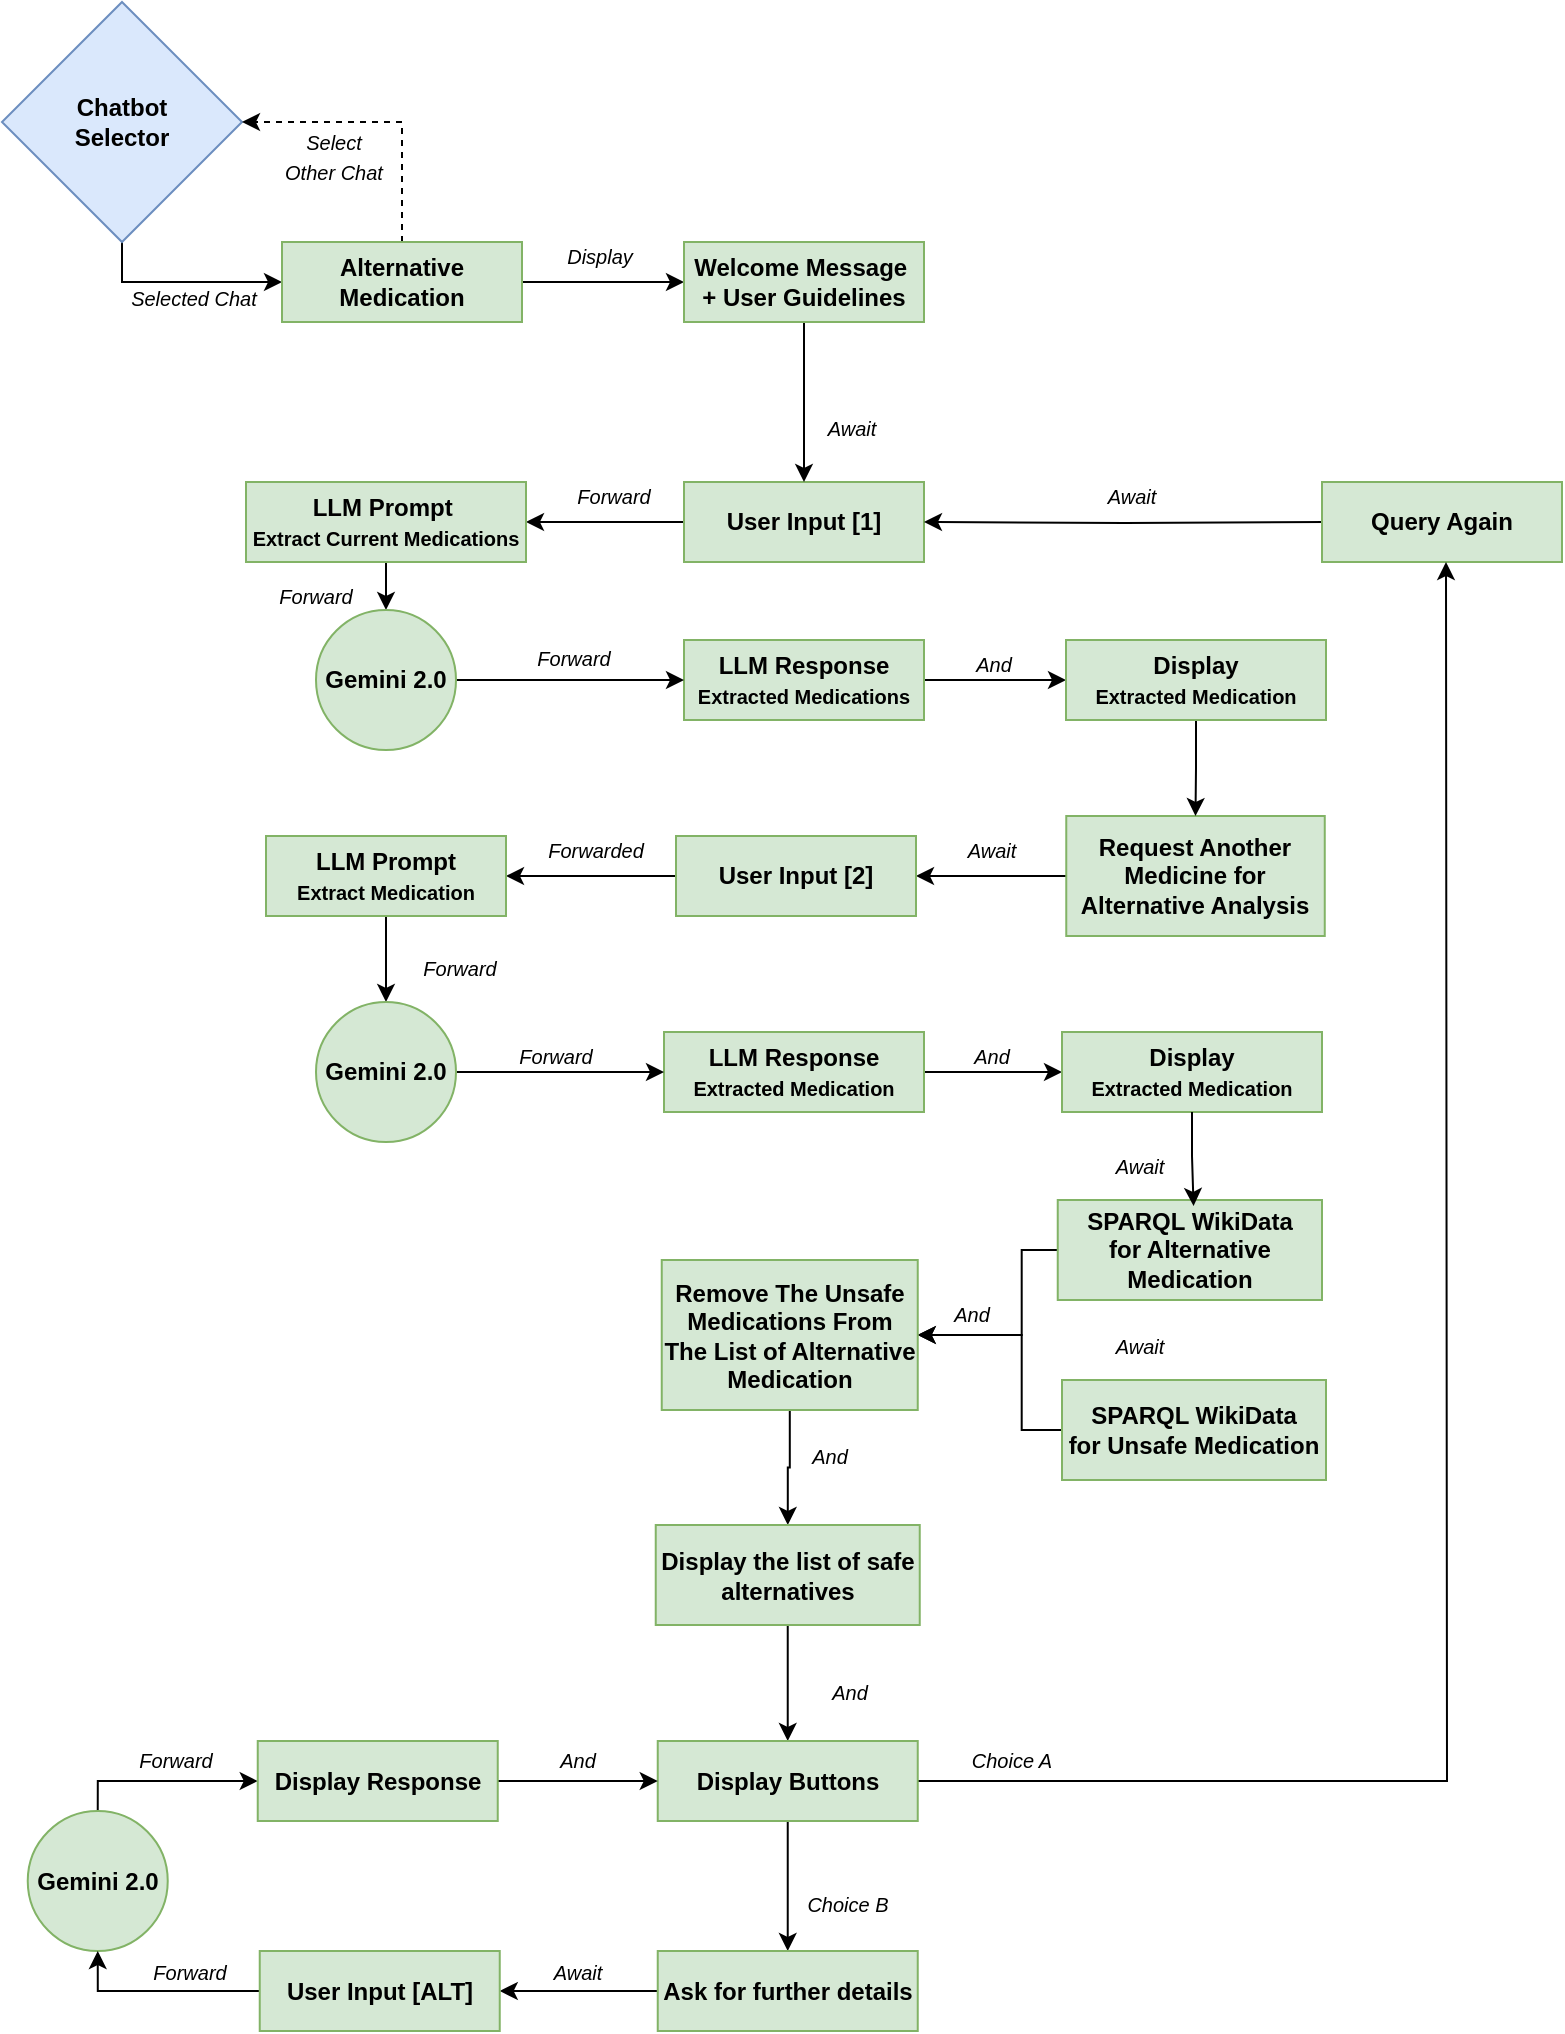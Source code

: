 <mxfile version="24.7.17">
  <diagram name="Page-1" id="FOhdSjyj7jWP819R6Fuj">
    <mxGraphModel dx="2206" dy="1135" grid="1" gridSize="10" guides="1" tooltips="1" connect="1" arrows="1" fold="1" page="1" pageScale="1" pageWidth="827" pageHeight="1169" math="0" shadow="0">
      <root>
        <mxCell id="0" />
        <mxCell id="1" parent="0" />
        <mxCell id="F-Iz_KFsOa6zQz1n_NZj-1" style="edgeStyle=orthogonalEdgeStyle;rounded=0;orthogonalLoop=1;jettySize=auto;html=1;entryX=0;entryY=0.5;entryDx=0;entryDy=0;" parent="1" source="F-Iz_KFsOa6zQz1n_NZj-2" target="F-Iz_KFsOa6zQz1n_NZj-5" edge="1">
          <mxGeometry relative="1" as="geometry">
            <Array as="points">
              <mxPoint x="90" y="160" />
            </Array>
          </mxGeometry>
        </mxCell>
        <mxCell id="F-Iz_KFsOa6zQz1n_NZj-2" value="&lt;b&gt;Chatbot&lt;br&gt;Selector&lt;/b&gt;" style="rhombus;whiteSpace=wrap;html=1;fillColor=#dae8fc;strokeColor=#6c8ebf;" parent="1" vertex="1">
          <mxGeometry x="30" y="20" width="120" height="120" as="geometry" />
        </mxCell>
        <mxCell id="F-Iz_KFsOa6zQz1n_NZj-3" style="edgeStyle=orthogonalEdgeStyle;rounded=0;orthogonalLoop=1;jettySize=auto;html=1;entryX=1;entryY=0.5;entryDx=0;entryDy=0;dashed=1;" parent="1" source="F-Iz_KFsOa6zQz1n_NZj-5" target="F-Iz_KFsOa6zQz1n_NZj-2" edge="1">
          <mxGeometry relative="1" as="geometry">
            <Array as="points">
              <mxPoint x="230" y="80" />
            </Array>
          </mxGeometry>
        </mxCell>
        <mxCell id="F-Iz_KFsOa6zQz1n_NZj-4" style="edgeStyle=orthogonalEdgeStyle;rounded=0;orthogonalLoop=1;jettySize=auto;html=1;entryX=0;entryY=0.5;entryDx=0;entryDy=0;" parent="1" source="F-Iz_KFsOa6zQz1n_NZj-5" target="F-Iz_KFsOa6zQz1n_NZj-25" edge="1">
          <mxGeometry relative="1" as="geometry" />
        </mxCell>
        <mxCell id="F-Iz_KFsOa6zQz1n_NZj-5" value="&lt;b&gt;Alternative&lt;br&gt;Medication&lt;/b&gt;" style="rounded=0;whiteSpace=wrap;html=1;fillColor=#d5e8d4;strokeColor=#82b366;" parent="1" vertex="1">
          <mxGeometry x="170" y="140" width="120" height="40" as="geometry" />
        </mxCell>
        <mxCell id="F-Iz_KFsOa6zQz1n_NZj-6" value="&lt;font style=&quot;font-size: 10px;&quot;&gt;&lt;i&gt;Selected Chat&lt;/i&gt;&lt;/font&gt;" style="text;html=1;strokeColor=none;fillColor=none;align=center;verticalAlign=middle;whiteSpace=wrap;rounded=0;" parent="1" vertex="1">
          <mxGeometry x="91" y="151" width="70" height="34" as="geometry" />
        </mxCell>
        <mxCell id="F-Iz_KFsOa6zQz1n_NZj-7" value="&lt;span style=&quot;font-size: 10px;&quot;&gt;&lt;i&gt;Select &lt;br&gt;Other Chat&lt;br&gt;&lt;/i&gt;&lt;/span&gt;" style="text;html=1;strokeColor=none;fillColor=none;align=center;verticalAlign=middle;whiteSpace=wrap;rounded=0;" parent="1" vertex="1">
          <mxGeometry x="161" y="80" width="70" height="34" as="geometry" />
        </mxCell>
        <mxCell id="F-Iz_KFsOa6zQz1n_NZj-10" style="edgeStyle=orthogonalEdgeStyle;rounded=0;orthogonalLoop=1;jettySize=auto;html=1;entryX=1;entryY=0.5;entryDx=0;entryDy=0;" parent="1" source="F-Iz_KFsOa6zQz1n_NZj-11" target="F-Iz_KFsOa6zQz1n_NZj-13" edge="1">
          <mxGeometry relative="1" as="geometry" />
        </mxCell>
        <mxCell id="F-Iz_KFsOa6zQz1n_NZj-11" value="&lt;b&gt;User Input [1]&lt;br&gt;&lt;/b&gt;" style="rounded=0;whiteSpace=wrap;html=1;fillColor=#d5e8d4;strokeColor=#82b366;" parent="1" vertex="1">
          <mxGeometry x="371" y="260" width="120" height="40" as="geometry" />
        </mxCell>
        <mxCell id="F-Iz_KFsOa6zQz1n_NZj-12" style="edgeStyle=orthogonalEdgeStyle;rounded=0;orthogonalLoop=1;jettySize=auto;html=1;entryX=0.5;entryY=0;entryDx=0;entryDy=0;" parent="1" source="F-Iz_KFsOa6zQz1n_NZj-13" target="F-Iz_KFsOa6zQz1n_NZj-21" edge="1">
          <mxGeometry relative="1" as="geometry" />
        </mxCell>
        <mxCell id="F-Iz_KFsOa6zQz1n_NZj-13" value="&lt;b&gt;LLM Prompt&amp;nbsp;&lt;br&gt;&lt;/b&gt;&lt;font style=&quot;font-size: 10px;&quot;&gt;&lt;b&gt;Extract Current Medications&lt;/b&gt;&lt;/font&gt;" style="rounded=0;whiteSpace=wrap;html=1;fillColor=#d5e8d4;strokeColor=#82b366;" parent="1" vertex="1">
          <mxGeometry x="152" y="260" width="140" height="40" as="geometry" />
        </mxCell>
        <mxCell id="bws19lJwvjCVZNWrCEmM-6" value="" style="edgeStyle=orthogonalEdgeStyle;rounded=0;orthogonalLoop=1;jettySize=auto;html=1;" edge="1" parent="1" source="F-Iz_KFsOa6zQz1n_NZj-15" target="bws19lJwvjCVZNWrCEmM-5">
          <mxGeometry relative="1" as="geometry" />
        </mxCell>
        <mxCell id="F-Iz_KFsOa6zQz1n_NZj-15" value="&lt;b style=&quot;&quot;&gt;LLM Response&lt;br&gt;&lt;font style=&quot;font-size: 10px;&quot;&gt;Extracted Medications&lt;/font&gt;&lt;br&gt;&lt;/b&gt;" style="rounded=0;whiteSpace=wrap;html=1;fillColor=#d5e8d4;strokeColor=#82b366;" parent="1" vertex="1">
          <mxGeometry x="371" y="339" width="120" height="40" as="geometry" />
        </mxCell>
        <mxCell id="F-Iz_KFsOa6zQz1n_NZj-17" value="&lt;i style=&quot;border-color: var(--border-color); font-size: 10px;&quot;&gt;Forward&lt;/i&gt;" style="text;html=1;strokeColor=none;fillColor=none;align=center;verticalAlign=middle;whiteSpace=wrap;rounded=0;" parent="1" vertex="1">
          <mxGeometry x="152" y="300" width="70" height="34" as="geometry" />
        </mxCell>
        <mxCell id="F-Iz_KFsOa6zQz1n_NZj-20" style="edgeStyle=orthogonalEdgeStyle;rounded=0;orthogonalLoop=1;jettySize=auto;html=1;entryX=0;entryY=0.5;entryDx=0;entryDy=0;" parent="1" source="F-Iz_KFsOa6zQz1n_NZj-21" target="F-Iz_KFsOa6zQz1n_NZj-15" edge="1">
          <mxGeometry relative="1" as="geometry" />
        </mxCell>
        <mxCell id="F-Iz_KFsOa6zQz1n_NZj-21" value="&lt;b&gt;Gemini 2.0&lt;/b&gt;" style="ellipse;whiteSpace=wrap;html=1;aspect=fixed;fillColor=#d5e8d4;strokeColor=#82b366;" parent="1" vertex="1">
          <mxGeometry x="187" y="324" width="70" height="70" as="geometry" />
        </mxCell>
        <mxCell id="F-Iz_KFsOa6zQz1n_NZj-23" value="&lt;i style=&quot;border-color: var(--border-color); font-size: 10px;&quot;&gt;Forward&lt;/i&gt;" style="text;html=1;strokeColor=none;fillColor=none;align=center;verticalAlign=middle;whiteSpace=wrap;rounded=0;" parent="1" vertex="1">
          <mxGeometry x="301" y="250" width="70" height="34" as="geometry" />
        </mxCell>
        <mxCell id="bws19lJwvjCVZNWrCEmM-2" style="edgeStyle=orthogonalEdgeStyle;rounded=0;orthogonalLoop=1;jettySize=auto;html=1;entryX=0.5;entryY=0;entryDx=0;entryDy=0;" edge="1" parent="1" source="F-Iz_KFsOa6zQz1n_NZj-25" target="F-Iz_KFsOa6zQz1n_NZj-11">
          <mxGeometry relative="1" as="geometry" />
        </mxCell>
        <mxCell id="F-Iz_KFsOa6zQz1n_NZj-25" value="&lt;b style=&quot;border-color: var(--border-color);&quot;&gt;Welcome Message&amp;nbsp;&lt;br style=&quot;border-color: var(--border-color);&quot;&gt;+ User Guidelines&lt;/b&gt;" style="rounded=0;whiteSpace=wrap;html=1;fillColor=#d5e8d4;strokeColor=#82b366;" parent="1" vertex="1">
          <mxGeometry x="371" y="140" width="120" height="40" as="geometry" />
        </mxCell>
        <mxCell id="F-Iz_KFsOa6zQz1n_NZj-26" value="&lt;span style=&quot;font-size: 10px;&quot;&gt;&lt;i&gt;Display&lt;/i&gt;&lt;/span&gt;" style="text;html=1;strokeColor=none;fillColor=none;align=center;verticalAlign=middle;whiteSpace=wrap;rounded=0;" parent="1" vertex="1">
          <mxGeometry x="294" y="130" width="70" height="34" as="geometry" />
        </mxCell>
        <mxCell id="F-Iz_KFsOa6zQz1n_NZj-27" value="&lt;i style=&quot;border-color: var(--border-color); font-size: 10px;&quot;&gt;Forward&lt;/i&gt;" style="text;html=1;strokeColor=none;fillColor=none;align=center;verticalAlign=middle;whiteSpace=wrap;rounded=0;" parent="1" vertex="1">
          <mxGeometry x="281" y="331" width="70" height="34" as="geometry" />
        </mxCell>
        <mxCell id="F-Iz_KFsOa6zQz1n_NZj-31" style="edgeStyle=orthogonalEdgeStyle;rounded=0;orthogonalLoop=1;jettySize=auto;html=1;entryX=1;entryY=0.5;entryDx=0;entryDy=0;" parent="1" source="F-Iz_KFsOa6zQz1n_NZj-32" target="F-Iz_KFsOa6zQz1n_NZj-34" edge="1">
          <mxGeometry relative="1" as="geometry" />
        </mxCell>
        <mxCell id="F-Iz_KFsOa6zQz1n_NZj-32" value="&lt;b&gt;&lt;font style=&quot;font-size: 12px;&quot;&gt;Request Another Medicine for Alternative Analysis&lt;/font&gt;&lt;br&gt;&lt;/b&gt;" style="rounded=0;whiteSpace=wrap;html=1;fillColor=#d5e8d4;strokeColor=#82b366;" parent="1" vertex="1">
          <mxGeometry x="562.13" y="427" width="129.25" height="60" as="geometry" />
        </mxCell>
        <mxCell id="bws19lJwvjCVZNWrCEmM-18" value="" style="edgeStyle=orthogonalEdgeStyle;rounded=0;orthogonalLoop=1;jettySize=auto;html=1;" edge="1" parent="1" source="F-Iz_KFsOa6zQz1n_NZj-34" target="F-Iz_KFsOa6zQz1n_NZj-36">
          <mxGeometry relative="1" as="geometry" />
        </mxCell>
        <mxCell id="F-Iz_KFsOa6zQz1n_NZj-34" value="&lt;b style=&quot;border-color: var(--border-color);&quot;&gt;User Input [2]&lt;/b&gt;&lt;b&gt;&lt;br&gt;&lt;/b&gt;" style="rounded=0;whiteSpace=wrap;html=1;fillColor=#d5e8d4;strokeColor=#82b366;" parent="1" vertex="1">
          <mxGeometry x="367" y="437" width="120" height="40" as="geometry" />
        </mxCell>
        <mxCell id="bws19lJwvjCVZNWrCEmM-19" value="" style="edgeStyle=orthogonalEdgeStyle;rounded=0;orthogonalLoop=1;jettySize=auto;html=1;" edge="1" parent="1" source="F-Iz_KFsOa6zQz1n_NZj-36" target="F-Iz_KFsOa6zQz1n_NZj-42">
          <mxGeometry relative="1" as="geometry" />
        </mxCell>
        <mxCell id="F-Iz_KFsOa6zQz1n_NZj-36" value="&lt;b&gt;LLM Prompt&lt;/b&gt;&lt;br&gt;&lt;font style=&quot;font-size: 10px;&quot;&gt;&lt;b&gt;Extract Medication&lt;/b&gt;&lt;/font&gt;" style="rounded=0;whiteSpace=wrap;html=1;fillColor=#d5e8d4;strokeColor=#82b366;" parent="1" vertex="1">
          <mxGeometry x="162" y="437" width="120" height="40" as="geometry" />
        </mxCell>
        <mxCell id="bws19lJwvjCVZNWrCEmM-22" value="" style="edgeStyle=orthogonalEdgeStyle;rounded=0;orthogonalLoop=1;jettySize=auto;html=1;" edge="1" parent="1" source="F-Iz_KFsOa6zQz1n_NZj-38" target="bws19lJwvjCVZNWrCEmM-21">
          <mxGeometry relative="1" as="geometry" />
        </mxCell>
        <mxCell id="F-Iz_KFsOa6zQz1n_NZj-38" value="&lt;b style=&quot;&quot;&gt;LLM Response&lt;br&gt;&lt;font style=&quot;font-size: 10px;&quot;&gt;Extracted Medication&lt;/font&gt;&lt;br&gt;&lt;/b&gt;" style="rounded=0;whiteSpace=wrap;html=1;fillColor=#d5e8d4;strokeColor=#82b366;" parent="1" vertex="1">
          <mxGeometry x="361" y="535" width="130" height="40" as="geometry" />
        </mxCell>
        <mxCell id="bws19lJwvjCVZNWrCEmM-14" value="" style="edgeStyle=orthogonalEdgeStyle;rounded=0;orthogonalLoop=1;jettySize=auto;html=1;" edge="1" parent="1" source="F-Iz_KFsOa6zQz1n_NZj-42" target="F-Iz_KFsOa6zQz1n_NZj-38">
          <mxGeometry relative="1" as="geometry" />
        </mxCell>
        <mxCell id="F-Iz_KFsOa6zQz1n_NZj-42" value="&lt;b&gt;Gemini 2.0&lt;/b&gt;" style="ellipse;whiteSpace=wrap;html=1;aspect=fixed;fillColor=#d5e8d4;strokeColor=#82b366;" parent="1" vertex="1">
          <mxGeometry x="187" y="520" width="70" height="70" as="geometry" />
        </mxCell>
        <mxCell id="bws19lJwvjCVZNWrCEmM-28" style="edgeStyle=orthogonalEdgeStyle;rounded=0;orthogonalLoop=1;jettySize=auto;html=1;entryX=1;entryY=0.5;entryDx=0;entryDy=0;" edge="1" parent="1" source="F-Iz_KFsOa6zQz1n_NZj-47" target="bws19lJwvjCVZNWrCEmM-27">
          <mxGeometry relative="1" as="geometry">
            <Array as="points">
              <mxPoint x="539.87" y="644" />
              <mxPoint x="539.87" y="687" />
            </Array>
          </mxGeometry>
        </mxCell>
        <mxCell id="F-Iz_KFsOa6zQz1n_NZj-47" value="&lt;b&gt;SPARQL WikiData&lt;br&gt;for Alternative Medication&lt;br&gt;&lt;/b&gt;" style="rounded=0;whiteSpace=wrap;html=1;fillColor=#d5e8d4;strokeColor=#82b366;" parent="1" vertex="1">
          <mxGeometry x="557.87" y="619" width="132.13" height="50" as="geometry" />
        </mxCell>
        <mxCell id="F-Iz_KFsOa6zQz1n_NZj-57" style="edgeStyle=orthogonalEdgeStyle;rounded=0;orthogonalLoop=1;jettySize=auto;html=1;entryX=1;entryY=0.5;entryDx=0;entryDy=0;" parent="1" target="F-Iz_KFsOa6zQz1n_NZj-11" edge="1">
          <mxGeometry relative="1" as="geometry">
            <mxPoint x="692" y="280" as="sourcePoint" />
          </mxGeometry>
        </mxCell>
        <mxCell id="F-Iz_KFsOa6zQz1n_NZj-58" value="&lt;b&gt;Query Again&lt;br&gt;&lt;/b&gt;" style="rounded=0;whiteSpace=wrap;html=1;fillColor=#d5e8d4;strokeColor=#82b366;" parent="1" vertex="1">
          <mxGeometry x="690" y="260" width="120" height="40" as="geometry" />
        </mxCell>
        <mxCell id="F-Iz_KFsOa6zQz1n_NZj-65" value="&lt;span style=&quot;font-size: 10px;&quot;&gt;&lt;i&gt;Await&lt;/i&gt;&lt;/span&gt;" style="text;html=1;strokeColor=none;fillColor=none;align=center;verticalAlign=middle;whiteSpace=wrap;rounded=0;" parent="1" vertex="1">
          <mxGeometry x="560" y="250" width="70" height="34" as="geometry" />
        </mxCell>
        <mxCell id="F-Iz_KFsOa6zQz1n_NZj-67" value="&lt;span style=&quot;font-size: 10px;&quot;&gt;&lt;i&gt;Await&lt;/i&gt;&lt;/span&gt;" style="text;html=1;strokeColor=none;fillColor=none;align=center;verticalAlign=middle;whiteSpace=wrap;rounded=0;" parent="1" vertex="1">
          <mxGeometry x="490" y="427" width="70" height="34" as="geometry" />
        </mxCell>
        <mxCell id="F-Iz_KFsOa6zQz1n_NZj-68" value="&lt;i style=&quot;border-color: var(--border-color); font-size: 10px;&quot;&gt;Forwarded&lt;/i&gt;" style="text;html=1;strokeColor=none;fillColor=none;align=center;verticalAlign=middle;whiteSpace=wrap;rounded=0;" parent="1" vertex="1">
          <mxGeometry x="292" y="427" width="70" height="34" as="geometry" />
        </mxCell>
        <mxCell id="F-Iz_KFsOa6zQz1n_NZj-69" value="&lt;i style=&quot;border-color: var(--border-color); font-size: 10px;&quot;&gt;Forward&lt;/i&gt;" style="text;html=1;strokeColor=none;fillColor=none;align=center;verticalAlign=middle;whiteSpace=wrap;rounded=0;" parent="1" vertex="1">
          <mxGeometry x="272" y="530" width="70" height="34" as="geometry" />
        </mxCell>
        <mxCell id="F-Iz_KFsOa6zQz1n_NZj-70" value="&lt;i style=&quot;border-color: var(--border-color); font-size: 10px;&quot;&gt;Await&lt;/i&gt;" style="text;html=1;strokeColor=none;fillColor=none;align=center;verticalAlign=middle;whiteSpace=wrap;rounded=0;" parent="1" vertex="1">
          <mxGeometry x="563.87" y="585" width="70" height="34" as="geometry" />
        </mxCell>
        <mxCell id="F-Iz_KFsOa6zQz1n_NZj-71" value="&lt;i style=&quot;border-color: var(--border-color); font-size: 10px;&quot;&gt;And&lt;/i&gt;" style="text;html=1;strokeColor=none;fillColor=none;align=center;verticalAlign=middle;whiteSpace=wrap;rounded=0;" parent="1" vertex="1">
          <mxGeometry x="490" y="530" width="70" height="34" as="geometry" />
        </mxCell>
        <mxCell id="bws19lJwvjCVZNWrCEmM-10" value="" style="edgeStyle=orthogonalEdgeStyle;rounded=0;orthogonalLoop=1;jettySize=auto;html=1;" edge="1" parent="1" source="bws19lJwvjCVZNWrCEmM-5" target="F-Iz_KFsOa6zQz1n_NZj-32">
          <mxGeometry relative="1" as="geometry" />
        </mxCell>
        <mxCell id="bws19lJwvjCVZNWrCEmM-5" value="&lt;b style=&quot;&quot;&gt;&lt;font style=&quot;&quot;&gt;Display&lt;/font&gt;&lt;/b&gt;&lt;div&gt;&lt;b style=&quot;&quot;&gt;&lt;font style=&quot;font-size: 10px;&quot;&gt;Extracted Medication&lt;/font&gt;&lt;br&gt;&lt;/b&gt;&lt;/div&gt;" style="rounded=0;whiteSpace=wrap;html=1;fillColor=#d5e8d4;strokeColor=#82b366;" vertex="1" parent="1">
          <mxGeometry x="562" y="339" width="130" height="40" as="geometry" />
        </mxCell>
        <mxCell id="bws19lJwvjCVZNWrCEmM-8" value="&lt;span style=&quot;font-size: 10px;&quot;&gt;&lt;i&gt;And&lt;/i&gt;&lt;/span&gt;" style="text;html=1;strokeColor=none;fillColor=none;align=center;verticalAlign=middle;whiteSpace=wrap;rounded=0;" vertex="1" parent="1">
          <mxGeometry x="491" y="334" width="70" height="34" as="geometry" />
        </mxCell>
        <mxCell id="bws19lJwvjCVZNWrCEmM-20" value="&lt;i style=&quot;border-color: var(--border-color); font-size: 10px;&quot;&gt;Forward&lt;/i&gt;" style="text;html=1;strokeColor=none;fillColor=none;align=center;verticalAlign=middle;whiteSpace=wrap;rounded=0;" vertex="1" parent="1">
          <mxGeometry x="224" y="486" width="70" height="34" as="geometry" />
        </mxCell>
        <mxCell id="bws19lJwvjCVZNWrCEmM-21" value="&lt;b style=&quot;&quot;&gt;&lt;font style=&quot;&quot;&gt;Display&lt;/font&gt;&lt;/b&gt;&lt;div&gt;&lt;b style=&quot;&quot;&gt;&lt;font style=&quot;font-size: 10px;&quot;&gt;Extracted Medication&lt;/font&gt;&lt;br&gt;&lt;/b&gt;&lt;/div&gt;" style="rounded=0;whiteSpace=wrap;html=1;fillColor=#d5e8d4;strokeColor=#82b366;" vertex="1" parent="1">
          <mxGeometry x="560" y="535" width="130" height="40" as="geometry" />
        </mxCell>
        <mxCell id="bws19lJwvjCVZNWrCEmM-29" style="edgeStyle=orthogonalEdgeStyle;rounded=0;orthogonalLoop=1;jettySize=auto;html=1;entryX=1;entryY=0.5;entryDx=0;entryDy=0;" edge="1" parent="1" source="bws19lJwvjCVZNWrCEmM-24" target="bws19lJwvjCVZNWrCEmM-27">
          <mxGeometry relative="1" as="geometry">
            <Array as="points">
              <mxPoint x="539.87" y="734" />
              <mxPoint x="539.87" y="687" />
            </Array>
          </mxGeometry>
        </mxCell>
        <mxCell id="bws19lJwvjCVZNWrCEmM-24" value="&lt;b&gt;SPARQL WikiData&lt;br&gt;for Unsafe Medication&lt;br&gt;&lt;/b&gt;" style="rounded=0;whiteSpace=wrap;html=1;fillColor=#d5e8d4;strokeColor=#82b366;" vertex="1" parent="1">
          <mxGeometry x="560" y="709" width="132" height="50" as="geometry" />
        </mxCell>
        <mxCell id="bws19lJwvjCVZNWrCEmM-25" value="&lt;i style=&quot;border-color: var(--border-color); font-size: 10px;&quot;&gt;Await&lt;/i&gt;" style="text;html=1;strokeColor=none;fillColor=none;align=center;verticalAlign=middle;whiteSpace=wrap;rounded=0;" vertex="1" parent="1">
          <mxGeometry x="563.87" y="675" width="70" height="34" as="geometry" />
        </mxCell>
        <mxCell id="bws19lJwvjCVZNWrCEmM-33" value="" style="edgeStyle=orthogonalEdgeStyle;rounded=0;orthogonalLoop=1;jettySize=auto;html=1;" edge="1" parent="1" source="bws19lJwvjCVZNWrCEmM-27" target="bws19lJwvjCVZNWrCEmM-32">
          <mxGeometry relative="1" as="geometry" />
        </mxCell>
        <mxCell id="bws19lJwvjCVZNWrCEmM-27" value="&lt;b&gt;Remove The Unsafe Medications From The List of Alternative Medication&lt;/b&gt;" style="rounded=0;whiteSpace=wrap;html=1;fillColor=#d5e8d4;strokeColor=#82b366;" vertex="1" parent="1">
          <mxGeometry x="359.87" y="649" width="128" height="75" as="geometry" />
        </mxCell>
        <mxCell id="bws19lJwvjCVZNWrCEmM-30" value="&lt;i style=&quot;border-color: var(--border-color); font-size: 10px;&quot;&gt;And&lt;/i&gt;" style="text;html=1;strokeColor=none;fillColor=none;align=center;verticalAlign=middle;whiteSpace=wrap;rounded=0;" vertex="1" parent="1">
          <mxGeometry x="479.87" y="659" width="70" height="34" as="geometry" />
        </mxCell>
        <mxCell id="bws19lJwvjCVZNWrCEmM-71" value="" style="edgeStyle=orthogonalEdgeStyle;rounded=0;orthogonalLoop=1;jettySize=auto;html=1;" edge="1" parent="1" source="bws19lJwvjCVZNWrCEmM-32" target="bws19lJwvjCVZNWrCEmM-40">
          <mxGeometry relative="1" as="geometry" />
        </mxCell>
        <mxCell id="bws19lJwvjCVZNWrCEmM-32" value="&lt;b&gt;Display the list of safe alternatives&lt;/b&gt;" style="rounded=0;whiteSpace=wrap;html=1;fillColor=#d5e8d4;strokeColor=#82b366;" vertex="1" parent="1">
          <mxGeometry x="356.87" y="781.5" width="132" height="50" as="geometry" />
        </mxCell>
        <mxCell id="bws19lJwvjCVZNWrCEmM-37" value="&lt;i style=&quot;border-color: var(--border-color); font-size: 10px;&quot;&gt;And&lt;/i&gt;" style="text;html=1;strokeColor=none;fillColor=none;align=center;verticalAlign=middle;whiteSpace=wrap;rounded=0;" vertex="1" parent="1">
          <mxGeometry x="418.87" y="847.5" width="70" height="34" as="geometry" />
        </mxCell>
        <mxCell id="bws19lJwvjCVZNWrCEmM-39" style="edgeStyle=orthogonalEdgeStyle;rounded=0;orthogonalLoop=1;jettySize=auto;html=1;entryX=0.5;entryY=0;entryDx=0;entryDy=0;" edge="1" parent="1" source="bws19lJwvjCVZNWrCEmM-40" target="bws19lJwvjCVZNWrCEmM-42">
          <mxGeometry relative="1" as="geometry" />
        </mxCell>
        <mxCell id="bws19lJwvjCVZNWrCEmM-79" style="edgeStyle=orthogonalEdgeStyle;rounded=0;orthogonalLoop=1;jettySize=auto;html=1;entryX=0.5;entryY=1;entryDx=0;entryDy=0;" edge="1" parent="1" source="bws19lJwvjCVZNWrCEmM-40">
          <mxGeometry relative="1" as="geometry">
            <mxPoint x="752" y="300" as="targetPoint" />
          </mxGeometry>
        </mxCell>
        <mxCell id="bws19lJwvjCVZNWrCEmM-40" value="&lt;b&gt;Display Buttons&lt;br&gt;&lt;/b&gt;" style="rounded=0;whiteSpace=wrap;html=1;fillColor=#d5e8d4;strokeColor=#82b366;direction=east;" vertex="1" parent="1">
          <mxGeometry x="357.87" y="889.5" width="130" height="40" as="geometry" />
        </mxCell>
        <mxCell id="bws19lJwvjCVZNWrCEmM-41" style="edgeStyle=orthogonalEdgeStyle;rounded=0;orthogonalLoop=1;jettySize=auto;html=1;entryX=1;entryY=0.5;entryDx=0;entryDy=0;" edge="1" parent="1" source="bws19lJwvjCVZNWrCEmM-42" target="bws19lJwvjCVZNWrCEmM-50">
          <mxGeometry relative="1" as="geometry" />
        </mxCell>
        <mxCell id="bws19lJwvjCVZNWrCEmM-42" value="&lt;b&gt;Ask for further details&lt;br&gt;&lt;/b&gt;" style="rounded=0;whiteSpace=wrap;html=1;fillColor=#d5e8d4;strokeColor=#82b366;direction=east;" vertex="1" parent="1">
          <mxGeometry x="357.87" y="994.5" width="130" height="40" as="geometry" />
        </mxCell>
        <mxCell id="bws19lJwvjCVZNWrCEmM-43" style="edgeStyle=orthogonalEdgeStyle;rounded=0;orthogonalLoop=1;jettySize=auto;html=1;entryX=0;entryY=0.5;entryDx=0;entryDy=0;" edge="1" parent="1" source="bws19lJwvjCVZNWrCEmM-44" target="bws19lJwvjCVZNWrCEmM-46">
          <mxGeometry relative="1" as="geometry">
            <Array as="points">
              <mxPoint x="77.87" y="909.5" />
            </Array>
          </mxGeometry>
        </mxCell>
        <mxCell id="bws19lJwvjCVZNWrCEmM-44" value="&lt;b&gt;Gemini 2.0&lt;/b&gt;" style="ellipse;whiteSpace=wrap;html=1;aspect=fixed;fillColor=#d5e8d4;strokeColor=#82b366;direction=east;" vertex="1" parent="1">
          <mxGeometry x="42.87" y="924.5" width="70" height="70" as="geometry" />
        </mxCell>
        <mxCell id="bws19lJwvjCVZNWrCEmM-45" style="edgeStyle=orthogonalEdgeStyle;rounded=0;orthogonalLoop=1;jettySize=auto;html=1;entryX=0;entryY=0.5;entryDx=0;entryDy=0;" edge="1" parent="1" source="bws19lJwvjCVZNWrCEmM-46" target="bws19lJwvjCVZNWrCEmM-40">
          <mxGeometry relative="1" as="geometry" />
        </mxCell>
        <mxCell id="bws19lJwvjCVZNWrCEmM-46" value="&lt;b&gt;Display Response&lt;br&gt;&lt;/b&gt;" style="rounded=0;whiteSpace=wrap;html=1;fillColor=#d5e8d4;strokeColor=#82b366;direction=east;" vertex="1" parent="1">
          <mxGeometry x="157.87" y="889.5" width="120" height="40" as="geometry" />
        </mxCell>
        <mxCell id="bws19lJwvjCVZNWrCEmM-49" style="edgeStyle=orthogonalEdgeStyle;rounded=0;orthogonalLoop=1;jettySize=auto;html=1;entryX=0.5;entryY=1;entryDx=0;entryDy=0;" edge="1" parent="1" source="bws19lJwvjCVZNWrCEmM-50" target="bws19lJwvjCVZNWrCEmM-44">
          <mxGeometry relative="1" as="geometry" />
        </mxCell>
        <mxCell id="bws19lJwvjCVZNWrCEmM-50" value="&lt;b&gt;User Input [ALT]&lt;br&gt;&lt;/b&gt;" style="rounded=0;whiteSpace=wrap;html=1;fillColor=#d5e8d4;strokeColor=#82b366;direction=east;" vertex="1" parent="1">
          <mxGeometry x="158.87" y="994.5" width="120" height="40" as="geometry" />
        </mxCell>
        <mxCell id="bws19lJwvjCVZNWrCEmM-51" value="&lt;span style=&quot;font-size: 10px;&quot;&gt;&lt;i&gt;Await&lt;/i&gt;&lt;/span&gt;" style="text;html=1;strokeColor=none;fillColor=none;align=center;verticalAlign=middle;whiteSpace=wrap;rounded=0;direction=east;" vertex="1" parent="1">
          <mxGeometry x="282.87" y="987.5" width="70" height="34" as="geometry" />
        </mxCell>
        <mxCell id="bws19lJwvjCVZNWrCEmM-52" value="&lt;i style=&quot;border-color: var(--border-color); font-size: 10px;&quot;&gt;Forward&lt;/i&gt;" style="text;html=1;strokeColor=none;fillColor=none;align=center;verticalAlign=middle;whiteSpace=wrap;rounded=0;direction=east;" vertex="1" parent="1">
          <mxGeometry x="88.87" y="987.5" width="70" height="34" as="geometry" />
        </mxCell>
        <mxCell id="bws19lJwvjCVZNWrCEmM-53" value="&lt;i style=&quot;border-color: var(--border-color); font-size: 10px;&quot;&gt;Forward&lt;/i&gt;" style="text;html=1;strokeColor=none;fillColor=none;align=center;verticalAlign=middle;whiteSpace=wrap;rounded=0;direction=east;" vertex="1" parent="1">
          <mxGeometry x="81.87" y="881.5" width="70" height="34" as="geometry" />
        </mxCell>
        <mxCell id="bws19lJwvjCVZNWrCEmM-72" value="&lt;span style=&quot;font-size: 10px;&quot;&gt;&lt;i&gt;Choice B&lt;/i&gt;&lt;/span&gt;" style="text;html=1;strokeColor=none;fillColor=none;align=center;verticalAlign=middle;whiteSpace=wrap;rounded=0;direction=east;" vertex="1" parent="1">
          <mxGeometry x="417.87" y="953.5" width="70" height="34" as="geometry" />
        </mxCell>
        <mxCell id="bws19lJwvjCVZNWrCEmM-73" value="&lt;i style=&quot;border-color: var(--border-color); font-size: 10px;&quot;&gt;And&lt;/i&gt;" style="text;html=1;strokeColor=none;fillColor=none;align=center;verticalAlign=middle;whiteSpace=wrap;rounded=0;" vertex="1" parent="1">
          <mxGeometry x="408.87" y="729.5" width="70" height="34" as="geometry" />
        </mxCell>
        <mxCell id="bws19lJwvjCVZNWrCEmM-74" value="&lt;i style=&quot;border-color: var(--border-color); font-size: 10px;&quot;&gt;And&lt;/i&gt;" style="text;html=1;strokeColor=none;fillColor=none;align=center;verticalAlign=middle;whiteSpace=wrap;rounded=0;direction=east;" vertex="1" parent="1">
          <mxGeometry x="282.87" y="882" width="70" height="34" as="geometry" />
        </mxCell>
        <mxCell id="bws19lJwvjCVZNWrCEmM-78" value="&lt;span style=&quot;font-size: 10px;&quot;&gt;&lt;i&gt;Choice A&lt;/i&gt;&lt;/span&gt;" style="text;html=1;strokeColor=none;fillColor=none;align=center;verticalAlign=middle;whiteSpace=wrap;rounded=0;direction=east;" vertex="1" parent="1">
          <mxGeometry x="499.87" y="881.5" width="70" height="34" as="geometry" />
        </mxCell>
        <mxCell id="bws19lJwvjCVZNWrCEmM-80" value="&lt;span style=&quot;font-size: 10px;&quot;&gt;&lt;i&gt;Await&lt;/i&gt;&lt;/span&gt;" style="text;html=1;strokeColor=none;fillColor=none;align=center;verticalAlign=middle;whiteSpace=wrap;rounded=0;" vertex="1" parent="1">
          <mxGeometry x="420" y="216" width="70" height="34" as="geometry" />
        </mxCell>
        <mxCell id="bws19lJwvjCVZNWrCEmM-81" style="edgeStyle=orthogonalEdgeStyle;rounded=0;orthogonalLoop=1;jettySize=auto;html=1;entryX=0.514;entryY=0.059;entryDx=0;entryDy=0;entryPerimeter=0;" edge="1" parent="1" source="bws19lJwvjCVZNWrCEmM-21" target="F-Iz_KFsOa6zQz1n_NZj-47">
          <mxGeometry relative="1" as="geometry" />
        </mxCell>
      </root>
    </mxGraphModel>
  </diagram>
</mxfile>
